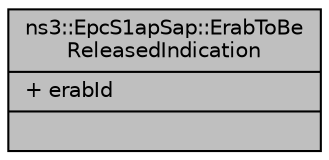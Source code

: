digraph "ns3::EpcS1apSap::ErabToBeReleasedIndication"
{
  edge [fontname="Helvetica",fontsize="10",labelfontname="Helvetica",labelfontsize="10"];
  node [fontname="Helvetica",fontsize="10",shape=record];
  Node1 [label="{ns3::EpcS1apSap::ErabToBe\lReleasedIndication\n|+ erabId\l|}",height=0.2,width=0.4,color="black", fillcolor="grey75", style="filled", fontcolor="black"];
}
